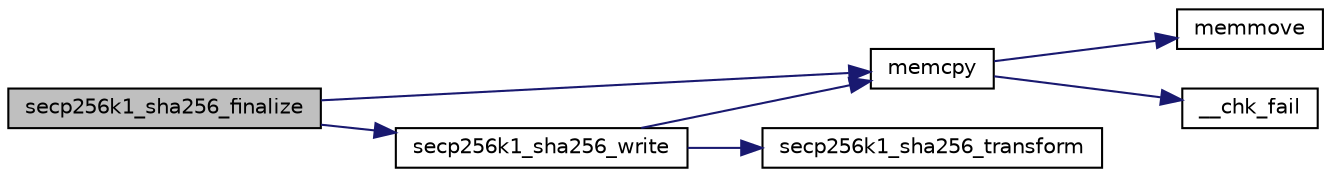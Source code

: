 digraph "secp256k1_sha256_finalize"
{
  edge [fontname="Helvetica",fontsize="10",labelfontname="Helvetica",labelfontsize="10"];
  node [fontname="Helvetica",fontsize="10",shape=record];
  rankdir="LR";
  Node56 [label="secp256k1_sha256_finalize",height=0.2,width=0.4,color="black", fillcolor="grey75", style="filled", fontcolor="black"];
  Node56 -> Node57 [color="midnightblue",fontsize="10",style="solid",fontname="Helvetica"];
  Node57 [label="secp256k1_sha256_write",height=0.2,width=0.4,color="black", fillcolor="white", style="filled",URL="$d2/d64/hash__impl_8h.html#ada7b815d52a8a6f79bafe205983693be"];
  Node57 -> Node58 [color="midnightblue",fontsize="10",style="solid",fontname="Helvetica"];
  Node58 [label="memcpy",height=0.2,width=0.4,color="black", fillcolor="white", style="filled",URL="$d5/d9f/glibc__compat_8cpp.html#a0f46826ab0466591e136db24394923cf"];
  Node58 -> Node59 [color="midnightblue",fontsize="10",style="solid",fontname="Helvetica"];
  Node59 [label="memmove",height=0.2,width=0.4,color="black", fillcolor="white", style="filled",URL="$d5/d9f/glibc__compat_8cpp.html#a9778d49e9029dd75bc53ecbbf9f5e9a1"];
  Node58 -> Node60 [color="midnightblue",fontsize="10",style="solid",fontname="Helvetica"];
  Node60 [label="__chk_fail",height=0.2,width=0.4,color="black", fillcolor="white", style="filled",URL="$d5/d9f/glibc__compat_8cpp.html#a424ac71631da5ada2976630ff67051d1"];
  Node57 -> Node61 [color="midnightblue",fontsize="10",style="solid",fontname="Helvetica"];
  Node61 [label="secp256k1_sha256_transform",height=0.2,width=0.4,color="black", fillcolor="white", style="filled",URL="$d2/d64/hash__impl_8h.html#aca0644b78a0554cae2f366702abf0b09",tooltip="Perform one SHA-256 transformation, processing 16 big endian 32-bit words. "];
  Node56 -> Node58 [color="midnightblue",fontsize="10",style="solid",fontname="Helvetica"];
}

